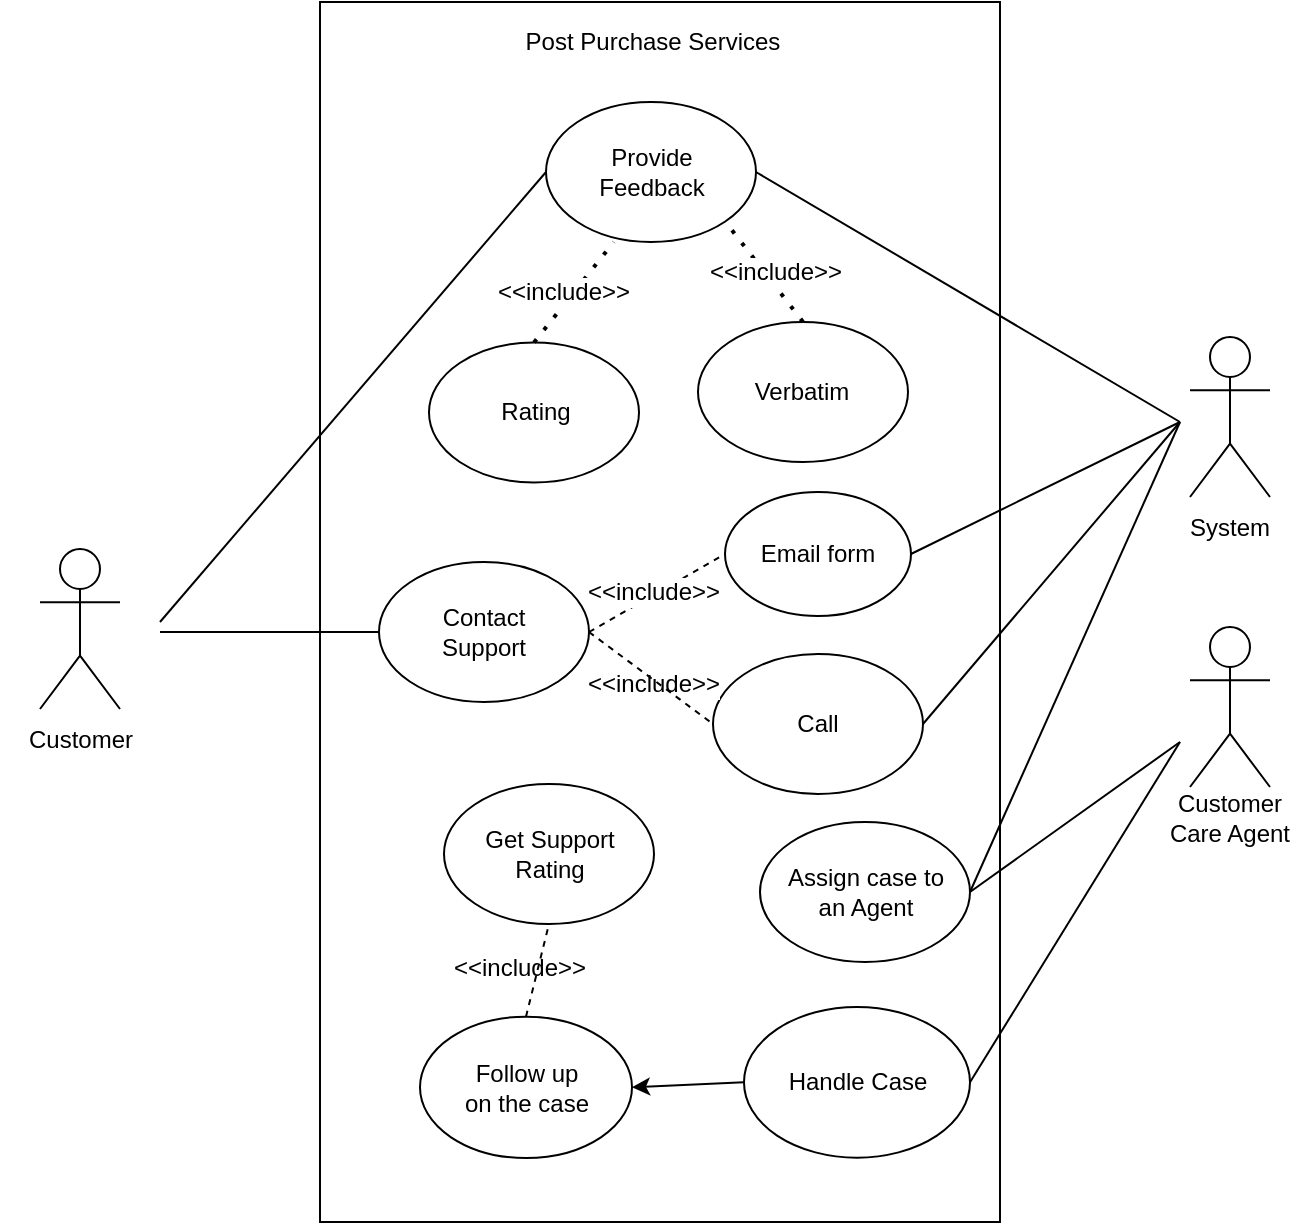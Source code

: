 <mxfile version="21.3.2" type="device">
  <diagram name="Page-1" id="TGUL5ELbNVVm5ECDXv0W">
    <mxGraphModel dx="1264" dy="764" grid="1" gridSize="10" guides="1" tooltips="1" connect="1" arrows="1" fold="1" page="1" pageScale="1" pageWidth="850" pageHeight="1100" math="0" shadow="0">
      <root>
        <mxCell id="0" />
        <mxCell id="1" parent="0" />
        <mxCell id="h3XIEeHcZPe5eSqDg-93-142" value="" style="rounded=0;whiteSpace=wrap;html=1;fillColor=none;" vertex="1" parent="1">
          <mxGeometry x="260" y="60" width="340" height="610" as="geometry" />
        </mxCell>
        <mxCell id="h3XIEeHcZPe5eSqDg-93-86" value="Actor" style="shape=umlActor;verticalLabelPosition=bottom;verticalAlign=top;outlineConnect=0;html=1;horizontal=1;fontColor=none;noLabel=1;" vertex="1" parent="1">
          <mxGeometry x="120" y="333.5" width="40" height="80" as="geometry" />
        </mxCell>
        <mxCell id="h3XIEeHcZPe5eSqDg-93-87" value="Customer" style="text;html=1;align=center;verticalAlign=middle;resizable=0;points=[];autosize=1;strokeColor=none;fillColor=none;" vertex="1" parent="1">
          <mxGeometry x="100" y="413.5" width="80" height="30" as="geometry" />
        </mxCell>
        <mxCell id="h3XIEeHcZPe5eSqDg-93-94" value="" style="ellipse;whiteSpace=wrap;html=1;" vertex="1" parent="1">
          <mxGeometry x="373" y="110" width="105" height="70" as="geometry" />
        </mxCell>
        <mxCell id="h3XIEeHcZPe5eSqDg-93-95" value="Provide Feedback" style="text;html=1;strokeColor=none;fillColor=none;align=center;verticalAlign=middle;whiteSpace=wrap;rounded=0;" vertex="1" parent="1">
          <mxGeometry x="385.5" y="125" width="80" height="40" as="geometry" />
        </mxCell>
        <mxCell id="h3XIEeHcZPe5eSqDg-93-98" value="Actor" style="shape=umlActor;verticalLabelPosition=bottom;verticalAlign=top;html=1;outlineConnect=0;fontColor=none;noLabel=1;" vertex="1" parent="1">
          <mxGeometry x="695" y="227.5" width="40" height="80" as="geometry" />
        </mxCell>
        <mxCell id="h3XIEeHcZPe5eSqDg-93-99" value="System" style="text;html=1;strokeColor=none;fillColor=none;align=center;verticalAlign=middle;whiteSpace=wrap;rounded=0;" vertex="1" parent="1">
          <mxGeometry x="685" y="307.5" width="60" height="30" as="geometry" />
        </mxCell>
        <mxCell id="h3XIEeHcZPe5eSqDg-93-100" value="" style="endArrow=none;html=1;rounded=0;entryX=0;entryY=0.5;entryDx=0;entryDy=0;" edge="1" parent="1" target="h3XIEeHcZPe5eSqDg-93-94">
          <mxGeometry width="50" height="50" relative="1" as="geometry">
            <mxPoint x="180" y="370" as="sourcePoint" />
            <mxPoint x="220" y="140" as="targetPoint" />
            <Array as="points" />
          </mxGeometry>
        </mxCell>
        <mxCell id="h3XIEeHcZPe5eSqDg-93-102" value="" style="endArrow=none;html=1;rounded=0;exitX=1;exitY=0.5;exitDx=0;exitDy=0;" edge="1" parent="1" source="h3XIEeHcZPe5eSqDg-93-94">
          <mxGeometry width="50" height="50" relative="1" as="geometry">
            <mxPoint x="632.5" y="145" as="sourcePoint" />
            <mxPoint x="690" y="270" as="targetPoint" />
          </mxGeometry>
        </mxCell>
        <mxCell id="h3XIEeHcZPe5eSqDg-93-104" value="" style="ellipse;whiteSpace=wrap;html=1;" vertex="1" parent="1">
          <mxGeometry x="314.5" y="230.25" width="105" height="70" as="geometry" />
        </mxCell>
        <mxCell id="h3XIEeHcZPe5eSqDg-93-105" value="Rating" style="text;html=1;strokeColor=none;fillColor=none;align=center;verticalAlign=middle;whiteSpace=wrap;rounded=0;" vertex="1" parent="1">
          <mxGeometry x="337.5" y="250.25" width="60" height="30" as="geometry" />
        </mxCell>
        <mxCell id="h3XIEeHcZPe5eSqDg-93-106" value="" style="ellipse;whiteSpace=wrap;html=1;" vertex="1" parent="1">
          <mxGeometry x="449" y="220" width="105" height="70" as="geometry" />
        </mxCell>
        <mxCell id="h3XIEeHcZPe5eSqDg-93-109" value="Verbatim" style="text;html=1;strokeColor=none;fillColor=none;align=center;verticalAlign=middle;whiteSpace=wrap;rounded=0;" vertex="1" parent="1">
          <mxGeometry x="458" y="233.5" width="86.02" height="43.01" as="geometry" />
        </mxCell>
        <mxCell id="h3XIEeHcZPe5eSqDg-93-114" value="" style="ellipse;whiteSpace=wrap;html=1;" vertex="1" parent="1">
          <mxGeometry x="289.5" y="340" width="105" height="70" as="geometry" />
        </mxCell>
        <mxCell id="h3XIEeHcZPe5eSqDg-93-115" value="Contact Support" style="text;html=1;strokeColor=none;fillColor=none;align=center;verticalAlign=middle;whiteSpace=wrap;rounded=0;" vertex="1" parent="1">
          <mxGeometry x="301.5" y="355" width="80" height="40" as="geometry" />
        </mxCell>
        <mxCell id="h3XIEeHcZPe5eSqDg-93-117" value="" style="ellipse;whiteSpace=wrap;html=1;" vertex="1" parent="1">
          <mxGeometry x="462.5" y="305" width="93" height="62" as="geometry" />
        </mxCell>
        <mxCell id="h3XIEeHcZPe5eSqDg-93-118" value="Email form" style="text;html=1;strokeColor=none;fillColor=none;align=center;verticalAlign=middle;whiteSpace=wrap;rounded=0;" vertex="1" parent="1">
          <mxGeometry x="479" y="321" width="60" height="30" as="geometry" />
        </mxCell>
        <mxCell id="h3XIEeHcZPe5eSqDg-93-119" value="" style="endArrow=none;dashed=1;html=1;rounded=0;entryX=0;entryY=0.5;entryDx=0;entryDy=0;exitX=1;exitY=0.5;exitDx=0;exitDy=0;" edge="1" parent="1" source="h3XIEeHcZPe5eSqDg-93-114" target="h3XIEeHcZPe5eSqDg-93-117">
          <mxGeometry width="50" height="50" relative="1" as="geometry">
            <mxPoint x="350.5" y="445" as="sourcePoint" />
            <mxPoint x="460.5" y="425" as="targetPoint" />
          </mxGeometry>
        </mxCell>
        <mxCell id="h3XIEeHcZPe5eSqDg-93-120" value="" style="ellipse;whiteSpace=wrap;html=1;" vertex="1" parent="1">
          <mxGeometry x="456.5" y="386" width="105" height="70" as="geometry" />
        </mxCell>
        <mxCell id="h3XIEeHcZPe5eSqDg-93-121" value="Call" style="text;html=1;strokeColor=none;fillColor=none;align=center;verticalAlign=middle;whiteSpace=wrap;rounded=0;" vertex="1" parent="1">
          <mxGeometry x="464" y="398.5" width="90" height="45" as="geometry" />
        </mxCell>
        <mxCell id="h3XIEeHcZPe5eSqDg-93-122" value="" style="endArrow=none;html=1;rounded=0;exitX=1;exitY=0.5;exitDx=0;exitDy=0;" edge="1" parent="1" source="h3XIEeHcZPe5eSqDg-93-117">
          <mxGeometry width="50" height="50" relative="1" as="geometry">
            <mxPoint x="680" y="430" as="sourcePoint" />
            <mxPoint x="690" y="270" as="targetPoint" />
          </mxGeometry>
        </mxCell>
        <mxCell id="h3XIEeHcZPe5eSqDg-93-123" value="" style="endArrow=none;html=1;rounded=0;exitX=1;exitY=0.5;exitDx=0;exitDy=0;" edge="1" parent="1" source="h3XIEeHcZPe5eSqDg-93-120">
          <mxGeometry width="50" height="50" relative="1" as="geometry">
            <mxPoint x="680" y="430" as="sourcePoint" />
            <mxPoint x="690" y="270" as="targetPoint" />
          </mxGeometry>
        </mxCell>
        <mxCell id="h3XIEeHcZPe5eSqDg-93-124" value="&amp;lt;&amp;lt;include&amp;gt;&amp;gt;" style="text;html=1;strokeColor=none;fillColor=none;align=center;verticalAlign=middle;whiteSpace=wrap;rounded=0;labelBackgroundColor=default;" vertex="1" parent="1">
          <mxGeometry x="396.5" y="386" width="60" height="30" as="geometry" />
        </mxCell>
        <mxCell id="h3XIEeHcZPe5eSqDg-93-127" value="" style="endArrow=none;html=1;rounded=0;exitX=1;exitY=0.5;exitDx=0;exitDy=0;" edge="1" parent="1" source="h3XIEeHcZPe5eSqDg-93-130">
          <mxGeometry width="50" height="50" relative="1" as="geometry">
            <mxPoint x="680" y="430" as="sourcePoint" />
            <mxPoint x="690" y="430" as="targetPoint" />
          </mxGeometry>
        </mxCell>
        <mxCell id="h3XIEeHcZPe5eSqDg-93-128" value="" style="endArrow=none;dashed=1;html=1;rounded=0;entryX=0;entryY=0.5;entryDx=0;entryDy=0;exitX=1;exitY=0.5;exitDx=0;exitDy=0;" edge="1" parent="1" source="h3XIEeHcZPe5eSqDg-93-114" target="h3XIEeHcZPe5eSqDg-93-120">
          <mxGeometry width="50" height="50" relative="1" as="geometry">
            <mxPoint x="353.5" y="550" as="sourcePoint" />
            <mxPoint x="417.5" y="505" as="targetPoint" />
          </mxGeometry>
        </mxCell>
        <mxCell id="h3XIEeHcZPe5eSqDg-93-129" value="&amp;lt;&amp;lt;include&amp;gt;&amp;gt;" style="text;html=1;strokeColor=none;fillColor=none;align=center;verticalAlign=middle;whiteSpace=wrap;rounded=0;labelBackgroundColor=default;" vertex="1" parent="1">
          <mxGeometry x="396.5" y="340" width="60" height="30" as="geometry" />
        </mxCell>
        <mxCell id="h3XIEeHcZPe5eSqDg-93-132" value="" style="endArrow=none;html=1;rounded=0;exitX=1;exitY=0.5;exitDx=0;exitDy=0;" edge="1" parent="1" source="h3XIEeHcZPe5eSqDg-93-130">
          <mxGeometry width="50" height="50" relative="1" as="geometry">
            <mxPoint x="678" y="512.5" as="sourcePoint" />
            <mxPoint x="690" y="270" as="targetPoint" />
          </mxGeometry>
        </mxCell>
        <mxCell id="h3XIEeHcZPe5eSqDg-93-135" value="" style="endArrow=none;dashed=1;html=1;dashPattern=1 3;strokeWidth=2;rounded=0;entryX=0;entryY=1;entryDx=0;entryDy=0;exitX=0.5;exitY=0;exitDx=0;exitDy=0;" edge="1" parent="1" source="h3XIEeHcZPe5eSqDg-93-104">
          <mxGeometry width="50" height="50" relative="1" as="geometry">
            <mxPoint x="328.5" y="220.25" as="sourcePoint" />
            <mxPoint x="406.877" y="179.999" as="targetPoint" />
          </mxGeometry>
        </mxCell>
        <mxCell id="h3XIEeHcZPe5eSqDg-93-137" value="" style="endArrow=none;dashed=1;html=1;dashPattern=1 3;strokeWidth=2;rounded=0;entryX=1;entryY=1;entryDx=0;entryDy=0;exitX=0.5;exitY=0;exitDx=0;exitDy=0;" edge="1" parent="1" source="h3XIEeHcZPe5eSqDg-93-106" target="h3XIEeHcZPe5eSqDg-93-94">
          <mxGeometry width="50" height="50" relative="1" as="geometry">
            <mxPoint x="490" y="210" as="sourcePoint" />
            <mxPoint x="540" y="160" as="targetPoint" />
          </mxGeometry>
        </mxCell>
        <mxCell id="h3XIEeHcZPe5eSqDg-93-138" value="&amp;lt;&amp;lt;include&amp;gt;&amp;gt;" style="text;html=1;strokeColor=none;fillColor=none;align=center;verticalAlign=middle;whiteSpace=wrap;rounded=0;labelBackgroundColor=default;" vertex="1" parent="1">
          <mxGeometry x="351.5" y="190.25" width="60" height="30" as="geometry" />
        </mxCell>
        <mxCell id="h3XIEeHcZPe5eSqDg-93-139" value="&amp;lt;&amp;lt;include&amp;gt;&amp;gt;" style="text;html=1;strokeColor=none;fillColor=none;align=center;verticalAlign=middle;whiteSpace=wrap;rounded=0;labelBackgroundColor=default;" vertex="1" parent="1">
          <mxGeometry x="458" y="180" width="60" height="30" as="geometry" />
        </mxCell>
        <mxCell id="h3XIEeHcZPe5eSqDg-93-140" value="Actor" style="shape=umlActor;verticalLabelPosition=bottom;verticalAlign=top;html=1;outlineConnect=0;fontColor=none;noLabel=1;" vertex="1" parent="1">
          <mxGeometry x="695" y="372.5" width="40" height="80" as="geometry" />
        </mxCell>
        <mxCell id="h3XIEeHcZPe5eSqDg-93-141" value="Customer Care Agent" style="text;html=1;strokeColor=none;fillColor=none;align=center;verticalAlign=middle;whiteSpace=wrap;rounded=0;" vertex="1" parent="1">
          <mxGeometry x="680" y="452.5" width="70" height="30" as="geometry" />
        </mxCell>
        <mxCell id="h3XIEeHcZPe5eSqDg-93-143" value="Post Purchase Services" style="text;html=1;strokeColor=none;fillColor=none;align=center;verticalAlign=middle;whiteSpace=wrap;rounded=0;" vertex="1" parent="1">
          <mxGeometry x="359" y="60" width="135" height="40" as="geometry" />
        </mxCell>
        <mxCell id="h3XIEeHcZPe5eSqDg-93-130" value="" style="ellipse;whiteSpace=wrap;html=1;" vertex="1" parent="1">
          <mxGeometry x="480" y="470" width="105" height="70" as="geometry" />
        </mxCell>
        <mxCell id="h3XIEeHcZPe5eSqDg-93-131" value="Assign case to an Agent" style="text;html=1;strokeColor=none;fillColor=none;align=center;verticalAlign=middle;whiteSpace=wrap;rounded=0;" vertex="1" parent="1">
          <mxGeometry x="487.5" y="482.5" width="90" height="45" as="geometry" />
        </mxCell>
        <mxCell id="h3XIEeHcZPe5eSqDg-93-125" value="" style="ellipse;whiteSpace=wrap;html=1;" vertex="1" parent="1">
          <mxGeometry x="472" y="562.5" width="113" height="75.33" as="geometry" />
        </mxCell>
        <mxCell id="h3XIEeHcZPe5eSqDg-93-126" value="Handle Case" style="text;html=1;strokeColor=none;fillColor=none;align=center;verticalAlign=middle;whiteSpace=wrap;rounded=0;" vertex="1" parent="1">
          <mxGeometry x="488.5" y="580.16" width="80" height="40" as="geometry" />
        </mxCell>
        <mxCell id="h3XIEeHcZPe5eSqDg-93-145" value="" style="endArrow=none;html=1;rounded=0;exitX=1;exitY=0.5;exitDx=0;exitDy=0;" edge="1" parent="1" source="h3XIEeHcZPe5eSqDg-93-125">
          <mxGeometry width="50" height="50" relative="1" as="geometry">
            <mxPoint x="660" y="590" as="sourcePoint" />
            <mxPoint x="690" y="430" as="targetPoint" />
          </mxGeometry>
        </mxCell>
        <mxCell id="h3XIEeHcZPe5eSqDg-93-146" value="" style="endArrow=none;html=1;rounded=0;exitX=0;exitY=0.5;exitDx=0;exitDy=0;" edge="1" parent="1" source="h3XIEeHcZPe5eSqDg-93-114">
          <mxGeometry width="50" height="50" relative="1" as="geometry">
            <mxPoint x="170" y="370" as="sourcePoint" />
            <mxPoint x="180" y="375" as="targetPoint" />
          </mxGeometry>
        </mxCell>
        <mxCell id="h3XIEeHcZPe5eSqDg-93-147" value="" style="ellipse;whiteSpace=wrap;html=1;" vertex="1" parent="1">
          <mxGeometry x="310" y="567.33" width="106" height="70.67" as="geometry" />
        </mxCell>
        <mxCell id="h3XIEeHcZPe5eSqDg-93-148" value="Follow up on the case" style="text;html=1;strokeColor=none;fillColor=none;align=center;verticalAlign=middle;whiteSpace=wrap;rounded=0;" vertex="1" parent="1">
          <mxGeometry x="329.5" y="586.66" width="67" height="32" as="geometry" />
        </mxCell>
        <mxCell id="h3XIEeHcZPe5eSqDg-93-150" value="" style="endArrow=classic;html=1;rounded=0;exitX=0;exitY=0.5;exitDx=0;exitDy=0;entryX=1;entryY=0.5;entryDx=0;entryDy=0;" edge="1" parent="1" source="h3XIEeHcZPe5eSqDg-93-125" target="h3XIEeHcZPe5eSqDg-93-147">
          <mxGeometry width="50" height="50" relative="1" as="geometry">
            <mxPoint x="400" y="550" as="sourcePoint" />
            <mxPoint x="450" y="500" as="targetPoint" />
          </mxGeometry>
        </mxCell>
        <mxCell id="h3XIEeHcZPe5eSqDg-93-151" value="" style="ellipse;whiteSpace=wrap;html=1;" vertex="1" parent="1">
          <mxGeometry x="322" y="451" width="105" height="70" as="geometry" />
        </mxCell>
        <mxCell id="h3XIEeHcZPe5eSqDg-93-152" value="Get Support Rating" style="text;html=1;strokeColor=none;fillColor=none;align=center;verticalAlign=middle;whiteSpace=wrap;rounded=0;" vertex="1" parent="1">
          <mxGeometry x="329.5" y="463.5" width="90" height="45" as="geometry" />
        </mxCell>
        <mxCell id="h3XIEeHcZPe5eSqDg-93-153" value="&amp;lt;&amp;lt;include&amp;gt;&amp;gt;" style="text;html=1;strokeColor=none;fillColor=none;align=center;verticalAlign=middle;whiteSpace=wrap;rounded=0;labelBackgroundColor=default;" vertex="1" parent="1">
          <mxGeometry x="329.5" y="527.5" width="60" height="30" as="geometry" />
        </mxCell>
        <mxCell id="h3XIEeHcZPe5eSqDg-93-154" value="" style="endArrow=none;dashed=1;html=1;rounded=0;entryX=0.5;entryY=1;entryDx=0;entryDy=0;exitX=0.5;exitY=0;exitDx=0;exitDy=0;" edge="1" target="h3XIEeHcZPe5eSqDg-93-151" parent="1" source="h3XIEeHcZPe5eSqDg-93-147">
          <mxGeometry width="50" height="50" relative="1" as="geometry">
            <mxPoint x="259.5" y="440" as="sourcePoint" />
            <mxPoint x="283" y="570" as="targetPoint" />
          </mxGeometry>
        </mxCell>
      </root>
    </mxGraphModel>
  </diagram>
</mxfile>
